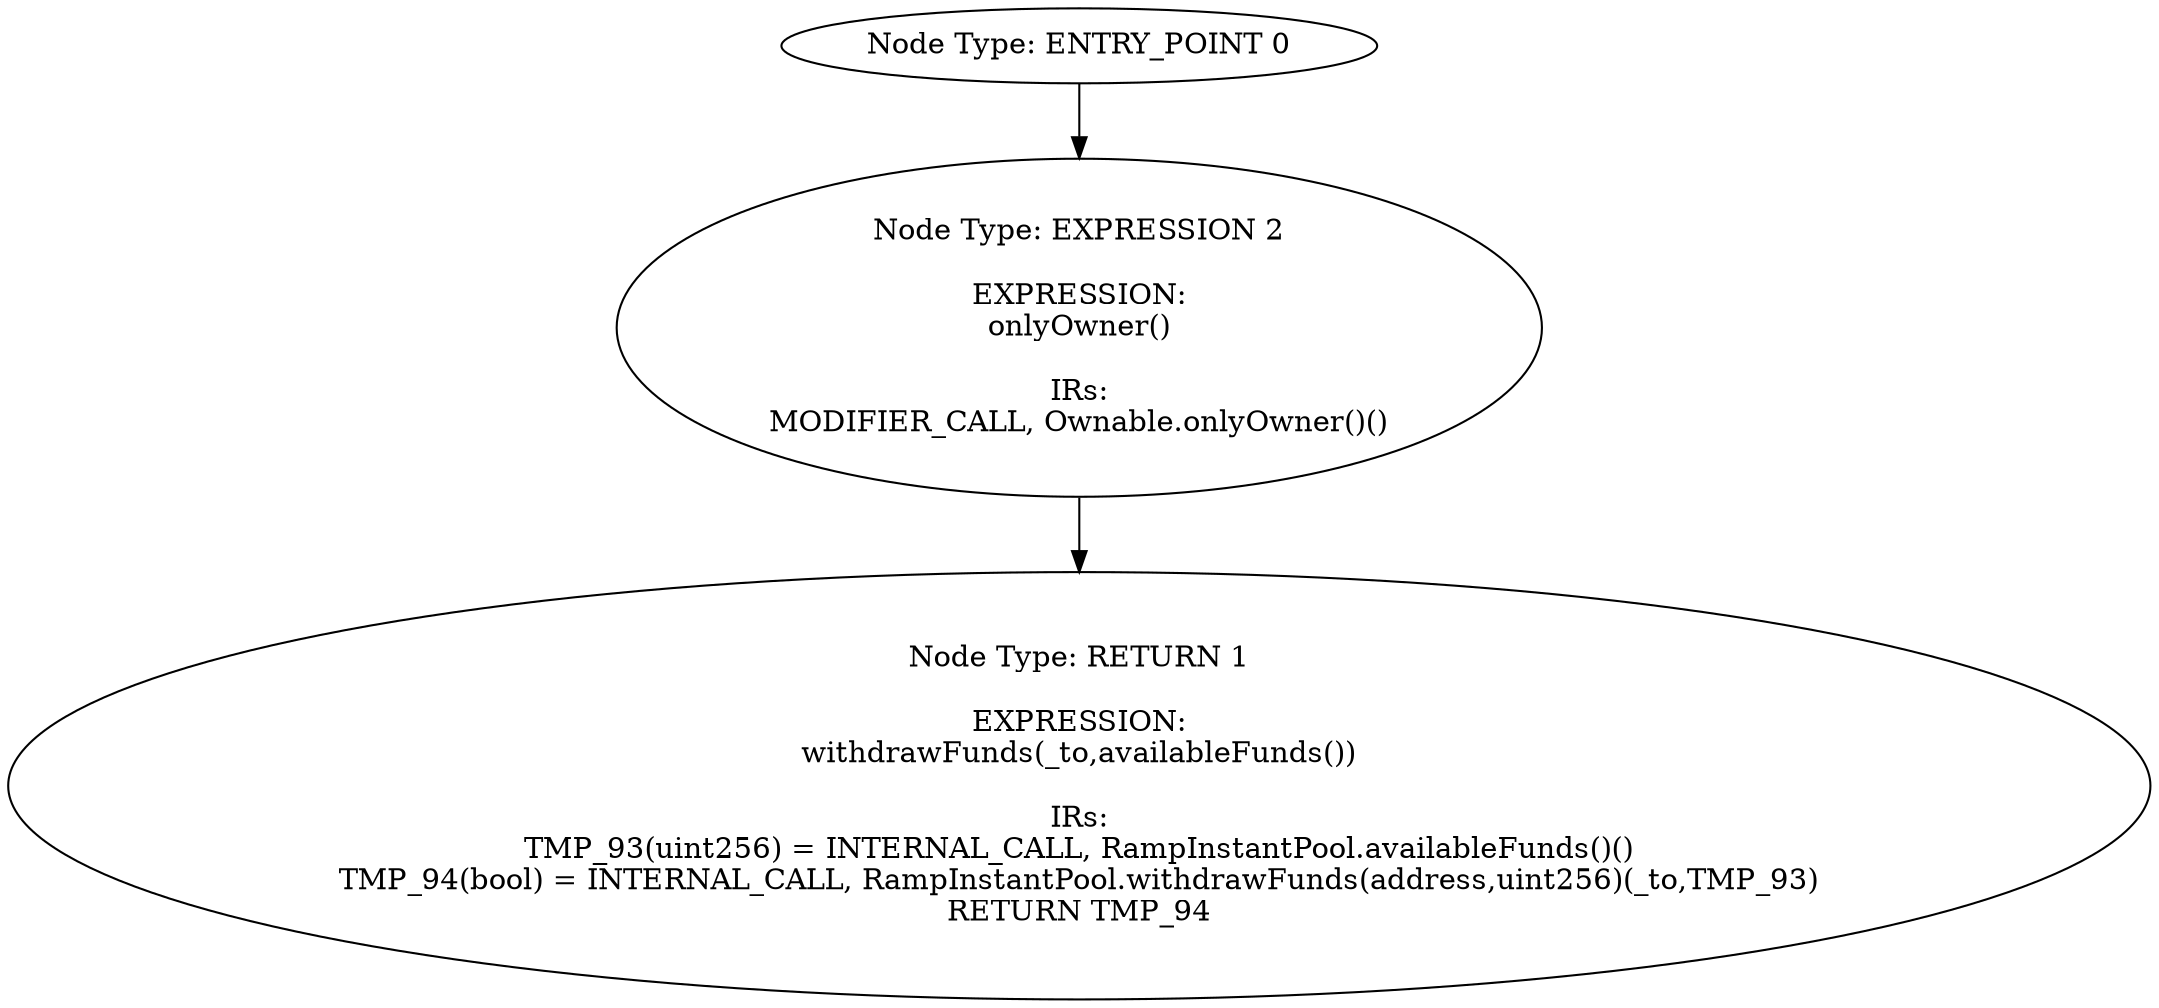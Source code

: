 digraph{
0[label="Node Type: ENTRY_POINT 0
"];
0->2;
1[label="Node Type: RETURN 1

EXPRESSION:
withdrawFunds(_to,availableFunds())

IRs:
TMP_93(uint256) = INTERNAL_CALL, RampInstantPool.availableFunds()()
TMP_94(bool) = INTERNAL_CALL, RampInstantPool.withdrawFunds(address,uint256)(_to,TMP_93)
RETURN TMP_94"];
2[label="Node Type: EXPRESSION 2

EXPRESSION:
onlyOwner()

IRs:
MODIFIER_CALL, Ownable.onlyOwner()()"];
2->1;
}
